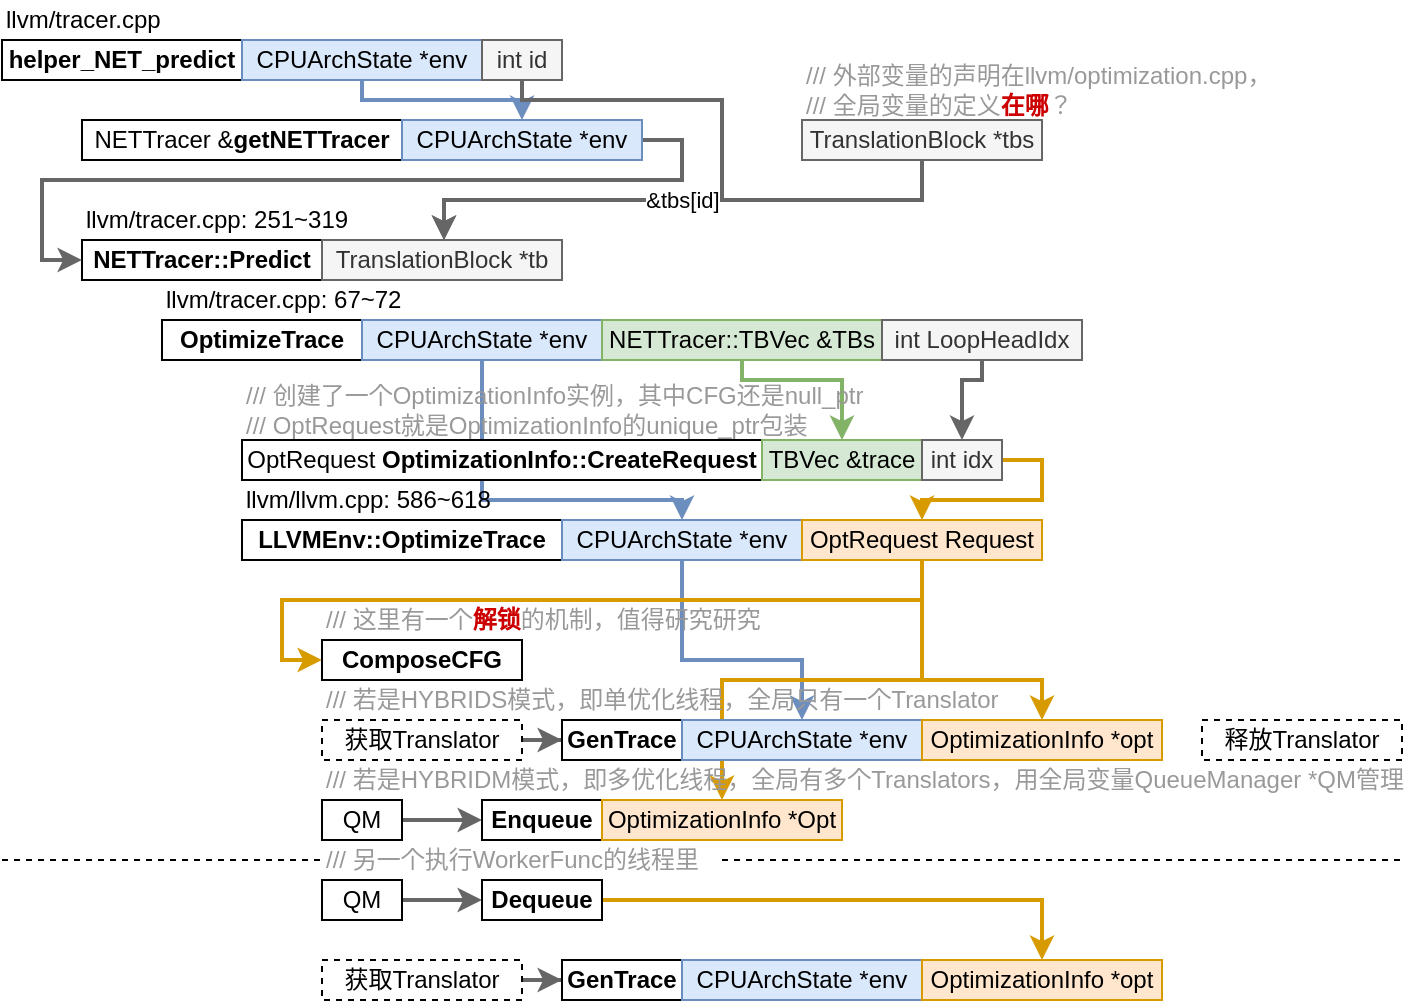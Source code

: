 <mxfile version="12.3.2" type="device" pages="1">
  <diagram id="BRax3NyrHRGOQMMGjmTq" name="Page-1">
    <mxGraphModel dx="653" dy="403" grid="1" gridSize="10" guides="0" tooltips="1" connect="1" arrows="1" fold="1" page="1" pageScale="1" pageWidth="827" pageHeight="1169" math="0" shadow="0">
      <root>
        <mxCell id="0"/>
        <mxCell id="1" parent="0"/>
        <mxCell id="2AWZhnWp915Htrv36RSN-1" value="&lt;b&gt;LLVMEnv::OptimizeTrace&lt;/b&gt;" style="rounded=0;whiteSpace=wrap;html=1;" parent="1" vertex="1">
          <mxGeometry x="200" y="340" width="160" height="20" as="geometry"/>
        </mxCell>
        <mxCell id="frwAcgmgxpj_-dW1EdSF-11" style="edgeStyle=orthogonalEdgeStyle;rounded=0;orthogonalLoop=1;jettySize=auto;html=1;strokeWidth=2;fillColor=#dae8fc;strokeColor=#6c8ebf;" parent="1" source="2AWZhnWp915Htrv36RSN-3" target="frwAcgmgxpj_-dW1EdSF-9" edge="1">
          <mxGeometry relative="1" as="geometry">
            <Array as="points">
              <mxPoint x="420" y="410"/>
              <mxPoint x="480" y="410"/>
            </Array>
          </mxGeometry>
        </mxCell>
        <mxCell id="2AWZhnWp915Htrv36RSN-3" value="CPUArchState *env" style="rounded=0;whiteSpace=wrap;html=1;fillColor=#dae8fc;strokeColor=#6c8ebf;" parent="1" vertex="1">
          <mxGeometry x="360" y="340" width="120" height="20" as="geometry"/>
        </mxCell>
        <mxCell id="frwAcgmgxpj_-dW1EdSF-2" style="edgeStyle=orthogonalEdgeStyle;rounded=0;orthogonalLoop=1;jettySize=auto;html=1;fillColor=#ffe6cc;strokeColor=#d79b00;strokeWidth=2;" parent="1" source="2AWZhnWp915Htrv36RSN-4" target="2AWZhnWp915Htrv36RSN-49" edge="1">
          <mxGeometry relative="1" as="geometry">
            <Array as="points">
              <mxPoint x="540" y="380"/>
              <mxPoint x="220" y="380"/>
              <mxPoint x="220" y="410"/>
            </Array>
          </mxGeometry>
        </mxCell>
        <mxCell id="frwAcgmgxpj_-dW1EdSF-12" style="edgeStyle=orthogonalEdgeStyle;rounded=0;orthogonalLoop=1;jettySize=auto;html=1;strokeWidth=2;fillColor=#ffe6cc;strokeColor=#d79b00;" parent="1" source="2AWZhnWp915Htrv36RSN-4" target="frwAcgmgxpj_-dW1EdSF-10" edge="1">
          <mxGeometry relative="1" as="geometry">
            <Array as="points">
              <mxPoint x="540" y="420"/>
              <mxPoint x="600" y="420"/>
            </Array>
          </mxGeometry>
        </mxCell>
        <mxCell id="frwAcgmgxpj_-dW1EdSF-27" style="edgeStyle=orthogonalEdgeStyle;rounded=0;orthogonalLoop=1;jettySize=auto;html=1;strokeWidth=2;fillColor=#ffe6cc;strokeColor=#d79b00;" parent="1" source="2AWZhnWp915Htrv36RSN-4" target="frwAcgmgxpj_-dW1EdSF-26" edge="1">
          <mxGeometry relative="1" as="geometry">
            <Array as="points">
              <mxPoint x="540" y="420"/>
              <mxPoint x="440" y="420"/>
            </Array>
          </mxGeometry>
        </mxCell>
        <mxCell id="2AWZhnWp915Htrv36RSN-4" value="OptRequest Request" style="rounded=0;whiteSpace=wrap;html=1;fillColor=#ffe6cc;strokeColor=#d79b00;" parent="1" vertex="1">
          <mxGeometry x="480" y="340" width="120" height="20" as="geometry"/>
        </mxCell>
        <mxCell id="2AWZhnWp915Htrv36RSN-7" value="&lt;b&gt;OptimizeTrace&lt;/b&gt;" style="rounded=0;whiteSpace=wrap;html=1;" parent="1" vertex="1">
          <mxGeometry x="160" y="240" width="100" height="20" as="geometry"/>
        </mxCell>
        <mxCell id="2AWZhnWp915Htrv36RSN-21" style="edgeStyle=orthogonalEdgeStyle;rounded=0;orthogonalLoop=1;jettySize=auto;html=1;strokeWidth=2;fillColor=#dae8fc;strokeColor=#6c8ebf;" parent="1" source="2AWZhnWp915Htrv36RSN-8" target="2AWZhnWp915Htrv36RSN-3" edge="1">
          <mxGeometry relative="1" as="geometry">
            <Array as="points">
              <mxPoint x="320" y="330"/>
              <mxPoint x="420" y="330"/>
            </Array>
          </mxGeometry>
        </mxCell>
        <mxCell id="2AWZhnWp915Htrv36RSN-8" value="CPUArchState *env" style="rounded=0;whiteSpace=wrap;html=1;fillColor=#dae8fc;strokeColor=#6c8ebf;" parent="1" vertex="1">
          <mxGeometry x="260" y="240" width="120" height="20" as="geometry"/>
        </mxCell>
        <mxCell id="2AWZhnWp915Htrv36RSN-16" style="edgeStyle=orthogonalEdgeStyle;rounded=0;orthogonalLoop=1;jettySize=auto;html=1;strokeWidth=2;fillColor=#d5e8d4;strokeColor=#82b366;" parent="1" source="2AWZhnWp915Htrv36RSN-9" target="2AWZhnWp915Htrv36RSN-12" edge="1">
          <mxGeometry relative="1" as="geometry">
            <Array as="points">
              <mxPoint x="450" y="270"/>
              <mxPoint x="500" y="270"/>
            </Array>
          </mxGeometry>
        </mxCell>
        <mxCell id="2AWZhnWp915Htrv36RSN-9" value="NETTracer::TBVec &amp;amp;TBs" style="rounded=0;whiteSpace=wrap;html=1;fillColor=#d5e8d4;strokeColor=#82b366;" parent="1" vertex="1">
          <mxGeometry x="380" y="240" width="140" height="20" as="geometry"/>
        </mxCell>
        <mxCell id="2AWZhnWp915Htrv36RSN-15" style="edgeStyle=orthogonalEdgeStyle;rounded=0;orthogonalLoop=1;jettySize=auto;html=1;strokeWidth=2;fillColor=#f5f5f5;strokeColor=#666666;" parent="1" source="2AWZhnWp915Htrv36RSN-10" target="2AWZhnWp915Htrv36RSN-13" edge="1">
          <mxGeometry relative="1" as="geometry">
            <Array as="points">
              <mxPoint x="570" y="270"/>
              <mxPoint x="560" y="270"/>
            </Array>
          </mxGeometry>
        </mxCell>
        <mxCell id="2AWZhnWp915Htrv36RSN-10" value="int LoopHeadIdx" style="rounded=0;whiteSpace=wrap;html=1;fillColor=#f5f5f5;strokeColor=#666666;fontColor=#333333;" parent="1" vertex="1">
          <mxGeometry x="520" y="240" width="100" height="20" as="geometry"/>
        </mxCell>
        <mxCell id="2AWZhnWp915Htrv36RSN-11" value="OptRequest &lt;b&gt;OptimizationInfo::CreateRequest&lt;/b&gt;" style="rounded=0;whiteSpace=wrap;html=1;" parent="1" vertex="1">
          <mxGeometry x="200" y="300" width="260" height="20" as="geometry"/>
        </mxCell>
        <mxCell id="2AWZhnWp915Htrv36RSN-12" value="TBVec &amp;amp;trace" style="rounded=0;whiteSpace=wrap;html=1;fillColor=#d5e8d4;strokeColor=#82b366;" parent="1" vertex="1">
          <mxGeometry x="460" y="300" width="80" height="20" as="geometry"/>
        </mxCell>
        <mxCell id="2AWZhnWp915Htrv36RSN-14" style="edgeStyle=orthogonalEdgeStyle;rounded=0;orthogonalLoop=1;jettySize=auto;html=1;strokeWidth=2;fillColor=#ffe6cc;strokeColor=#d79b00;" parent="1" source="2AWZhnWp915Htrv36RSN-13" target="2AWZhnWp915Htrv36RSN-4" edge="1">
          <mxGeometry relative="1" as="geometry">
            <Array as="points">
              <mxPoint x="600" y="310"/>
              <mxPoint x="600" y="330"/>
              <mxPoint x="540" y="330"/>
            </Array>
          </mxGeometry>
        </mxCell>
        <mxCell id="2AWZhnWp915Htrv36RSN-13" value="int idx" style="rounded=0;whiteSpace=wrap;html=1;fillColor=#f5f5f5;strokeColor=#666666;fontColor=#333333;" parent="1" vertex="1">
          <mxGeometry x="540" y="300" width="40" height="20" as="geometry"/>
        </mxCell>
        <mxCell id="2AWZhnWp915Htrv36RSN-20" value="&lt;font color=&quot;#999999&quot;&gt;/// 创建了一个OptimizationInfo实例，其中CFG还是null_ptr &lt;br&gt;/// OptRequest就是OptimizationInfo的unique_ptr包装&lt;/font&gt;" style="text;html=1;align=left;verticalAlign=middle;resizable=0;points=[];;autosize=1;" parent="1" vertex="1">
          <mxGeometry x="200" y="270" width="320" height="30" as="geometry"/>
        </mxCell>
        <mxCell id="2AWZhnWp915Htrv36RSN-22" value="&lt;b&gt;NETTracer::Predict&lt;/b&gt;" style="rounded=0;whiteSpace=wrap;html=1;" parent="1" vertex="1">
          <mxGeometry x="120" y="200" width="120" height="20" as="geometry"/>
        </mxCell>
        <mxCell id="2AWZhnWp915Htrv36RSN-23" value="TranslationBlock *tb" style="rounded=0;whiteSpace=wrap;html=1;fillColor=#f5f5f5;strokeColor=#666666;fontColor=#333333;" parent="1" vertex="1">
          <mxGeometry x="240" y="200" width="120" height="20" as="geometry"/>
        </mxCell>
        <mxCell id="2AWZhnWp915Htrv36RSN-24" value="&lt;b&gt;helper_NET_predict&lt;/b&gt;" style="rounded=0;whiteSpace=wrap;html=1;" parent="1" vertex="1">
          <mxGeometry x="80" y="100" width="120" height="20" as="geometry"/>
        </mxCell>
        <mxCell id="2AWZhnWp915Htrv36RSN-28" value="llvm/tracer.cpp" style="text;html=1;align=left;verticalAlign=middle;resizable=0;points=[];;autosize=1;" parent="1" vertex="1">
          <mxGeometry x="80" y="80" width="90" height="20" as="geometry"/>
        </mxCell>
        <mxCell id="2AWZhnWp915Htrv36RSN-39" style="edgeStyle=orthogonalEdgeStyle;rounded=0;orthogonalLoop=1;jettySize=auto;html=1;strokeWidth=2;fillColor=#dae8fc;strokeColor=#6c8ebf;" parent="1" source="2AWZhnWp915Htrv36RSN-29" target="2AWZhnWp915Htrv36RSN-32" edge="1">
          <mxGeometry relative="1" as="geometry">
            <Array as="points">
              <mxPoint x="260" y="130"/>
              <mxPoint x="340" y="130"/>
            </Array>
          </mxGeometry>
        </mxCell>
        <mxCell id="2AWZhnWp915Htrv36RSN-29" value="CPUArchState *env" style="rounded=0;whiteSpace=wrap;html=1;fillColor=#dae8fc;strokeColor=#6c8ebf;" parent="1" vertex="1">
          <mxGeometry x="200" y="100" width="120" height="20" as="geometry"/>
        </mxCell>
        <mxCell id="2AWZhnWp915Htrv36RSN-37" style="edgeStyle=orthogonalEdgeStyle;rounded=0;orthogonalLoop=1;jettySize=auto;html=1;strokeWidth=2;fillColor=#f5f5f5;strokeColor=#666666;" parent="1" source="2AWZhnWp915Htrv36RSN-30" target="2AWZhnWp915Htrv36RSN-23" edge="1">
          <mxGeometry relative="1" as="geometry">
            <Array as="points">
              <mxPoint x="340" y="130"/>
              <mxPoint x="440" y="130"/>
              <mxPoint x="440" y="180"/>
              <mxPoint x="301" y="180"/>
            </Array>
          </mxGeometry>
        </mxCell>
        <mxCell id="2AWZhnWp915Htrv36RSN-30" value="int id" style="rounded=0;whiteSpace=wrap;html=1;fillColor=#f5f5f5;strokeColor=#666666;fontColor=#333333;" parent="1" vertex="1">
          <mxGeometry x="320" y="100" width="40" height="20" as="geometry"/>
        </mxCell>
        <mxCell id="2AWZhnWp915Htrv36RSN-31" value="NETTracer &amp;amp;&lt;b&gt;getNETTracer&lt;/b&gt;" style="rounded=0;whiteSpace=wrap;html=1;" parent="1" vertex="1">
          <mxGeometry x="120" y="140" width="160" height="20" as="geometry"/>
        </mxCell>
        <mxCell id="2AWZhnWp915Htrv36RSN-34" style="edgeStyle=orthogonalEdgeStyle;rounded=0;orthogonalLoop=1;jettySize=auto;html=1;strokeWidth=2;fillColor=#f5f5f5;strokeColor=#666666;" parent="1" source="2AWZhnWp915Htrv36RSN-32" target="2AWZhnWp915Htrv36RSN-22" edge="1">
          <mxGeometry relative="1" as="geometry">
            <Array as="points">
              <mxPoint x="420" y="150"/>
              <mxPoint x="420" y="170"/>
              <mxPoint x="100" y="170"/>
              <mxPoint x="100" y="210"/>
            </Array>
          </mxGeometry>
        </mxCell>
        <mxCell id="2AWZhnWp915Htrv36RSN-32" value="CPUArchState *env" style="rounded=0;whiteSpace=wrap;html=1;fillColor=#dae8fc;strokeColor=#6c8ebf;" parent="1" vertex="1">
          <mxGeometry x="280" y="140" width="120" height="20" as="geometry"/>
        </mxCell>
        <mxCell id="2AWZhnWp915Htrv36RSN-38" value="&amp;amp;tbs[id]" style="edgeStyle=orthogonalEdgeStyle;rounded=0;orthogonalLoop=1;jettySize=auto;html=1;strokeWidth=2;fillColor=#f5f5f5;strokeColor=#666666;" parent="1" source="2AWZhnWp915Htrv36RSN-35" target="2AWZhnWp915Htrv36RSN-23" edge="1">
          <mxGeometry x="0.007" relative="1" as="geometry">
            <Array as="points">
              <mxPoint x="540" y="180"/>
              <mxPoint x="301" y="180"/>
            </Array>
            <mxPoint as="offset"/>
          </mxGeometry>
        </mxCell>
        <mxCell id="2AWZhnWp915Htrv36RSN-35" value="TranslationBlock *tbs" style="rounded=0;whiteSpace=wrap;html=1;fillColor=#f5f5f5;strokeColor=#666666;fontColor=#333333;" parent="1" vertex="1">
          <mxGeometry x="480" y="140" width="120" height="20" as="geometry"/>
        </mxCell>
        <mxCell id="2AWZhnWp915Htrv36RSN-36" value="&lt;font color=&quot;#999999&quot;&gt;/// 外部变量的声明在llvm/optimization.cpp，&lt;/font&gt;&lt;br&gt;&lt;font color=&quot;#999999&quot;&gt;/// 全局变量的定义&lt;/font&gt;&lt;b&gt;&lt;font color=&quot;#cc0000&quot;&gt;在哪&lt;/font&gt;&lt;/b&gt;&lt;font color=&quot;#999999&quot;&gt;？&lt;/font&gt;" style="text;html=1;align=left;verticalAlign=middle;resizable=0;points=[];;autosize=1;" parent="1" vertex="1">
          <mxGeometry x="480" y="110" width="250" height="30" as="geometry"/>
        </mxCell>
        <mxCell id="2AWZhnWp915Htrv36RSN-40" value="llvm/tracer.cpp: 251~319" style="text;html=1;align=left;verticalAlign=middle;resizable=0;points=[];;autosize=1;" parent="1" vertex="1">
          <mxGeometry x="120" y="180" width="150" height="20" as="geometry"/>
        </mxCell>
        <mxCell id="2AWZhnWp915Htrv36RSN-43" value="llvm/tracer.cpp: 67~72" style="text;html=1;align=left;verticalAlign=middle;resizable=0;points=[];;autosize=1;" parent="1" vertex="1">
          <mxGeometry x="160" y="220" width="130" height="20" as="geometry"/>
        </mxCell>
        <mxCell id="2AWZhnWp915Htrv36RSN-46" value="llvm/llvm.cpp: 586~618" style="text;html=1;align=left;verticalAlign=middle;resizable=0;points=[];;autosize=1;" parent="1" vertex="1">
          <mxGeometry x="200" y="320" width="140" height="20" as="geometry"/>
        </mxCell>
        <mxCell id="2AWZhnWp915Htrv36RSN-49" value="&lt;b&gt;ComposeCFG&lt;/b&gt;" style="rounded=0;whiteSpace=wrap;html=1;" parent="1" vertex="1">
          <mxGeometry x="240" y="400" width="100" height="20" as="geometry"/>
        </mxCell>
        <mxCell id="frwAcgmgxpj_-dW1EdSF-1" value="&lt;font color=&quot;#999999&quot;&gt;/// 这里有一个&lt;/font&gt;&lt;font color=&quot;#cc0000&quot;&gt;&lt;b&gt;解锁&lt;/b&gt;&lt;/font&gt;&lt;font color=&quot;#999999&quot;&gt;的机制，值得研究研究&lt;/font&gt;" style="text;html=1;align=left;verticalAlign=middle;resizable=0;points=[];;autosize=1;" parent="1" vertex="1">
          <mxGeometry x="240" y="380" width="230" height="20" as="geometry"/>
        </mxCell>
        <mxCell id="frwAcgmgxpj_-dW1EdSF-18" style="edgeStyle=orthogonalEdgeStyle;rounded=0;orthogonalLoop=1;jettySize=auto;html=1;strokeWidth=2;fillColor=#f5f5f5;strokeColor=#666666;" parent="1" source="frwAcgmgxpj_-dW1EdSF-20" target="frwAcgmgxpj_-dW1EdSF-8" edge="1">
          <mxGeometry relative="1" as="geometry">
            <mxPoint x="340" y="450" as="sourcePoint"/>
          </mxGeometry>
        </mxCell>
        <mxCell id="frwAcgmgxpj_-dW1EdSF-8" value="&lt;b&gt;GenTrace&lt;/b&gt;" style="rounded=0;whiteSpace=wrap;html=1;" parent="1" vertex="1">
          <mxGeometry x="360" y="440" width="60" height="20" as="geometry"/>
        </mxCell>
        <mxCell id="frwAcgmgxpj_-dW1EdSF-9" value="CPUArchState *env" style="rounded=0;whiteSpace=wrap;html=1;fillColor=#dae8fc;strokeColor=#6c8ebf;" parent="1" vertex="1">
          <mxGeometry x="420" y="440" width="120" height="20" as="geometry"/>
        </mxCell>
        <mxCell id="frwAcgmgxpj_-dW1EdSF-10" value="OptimizationInfo *opt" style="rounded=0;whiteSpace=wrap;html=1;fillColor=#ffe6cc;strokeColor=#d79b00;" parent="1" vertex="1">
          <mxGeometry x="540" y="440" width="120" height="20" as="geometry"/>
        </mxCell>
        <mxCell id="frwAcgmgxpj_-dW1EdSF-20" value="获取Translator" style="rounded=0;whiteSpace=wrap;html=1;dashed=1;" parent="1" vertex="1">
          <mxGeometry x="240" y="440" width="100" height="20" as="geometry"/>
        </mxCell>
        <mxCell id="frwAcgmgxpj_-dW1EdSF-21" value="释放Translator" style="rounded=0;whiteSpace=wrap;html=1;dashed=1;" parent="1" vertex="1">
          <mxGeometry x="680" y="440" width="100" height="20" as="geometry"/>
        </mxCell>
        <mxCell id="frwAcgmgxpj_-dW1EdSF-22" value="&lt;font color=&quot;#999999&quot;&gt;/// 若是HYBRIDS模式，即单优化线程，全局只有一个Translator&lt;/font&gt;" style="text;html=1;align=left;verticalAlign=middle;resizable=0;points=[];;autosize=1;" parent="1" vertex="1">
          <mxGeometry x="240" y="420" width="350" height="20" as="geometry"/>
        </mxCell>
        <mxCell id="frwAcgmgxpj_-dW1EdSF-23" value="&lt;font color=&quot;#999999&quot;&gt;/// 若是HYBRIDM模式，即多优化线程，全局有多个Translators，用全局变量QueueManager *QM管理&lt;/font&gt;" style="text;html=1;align=left;verticalAlign=middle;resizable=0;points=[];;autosize=1;" parent="1" vertex="1">
          <mxGeometry x="240" y="460" width="550" height="20" as="geometry"/>
        </mxCell>
        <mxCell id="frwAcgmgxpj_-dW1EdSF-28" style="edgeStyle=orthogonalEdgeStyle;rounded=0;orthogonalLoop=1;jettySize=auto;html=1;strokeWidth=2;fillColor=#f5f5f5;strokeColor=#666666;" parent="1" source="frwAcgmgxpj_-dW1EdSF-24" target="frwAcgmgxpj_-dW1EdSF-25" edge="1">
          <mxGeometry relative="1" as="geometry"/>
        </mxCell>
        <mxCell id="frwAcgmgxpj_-dW1EdSF-24" value="QM" style="rounded=0;whiteSpace=wrap;html=1;" parent="1" vertex="1">
          <mxGeometry x="240" y="480" width="40" height="20" as="geometry"/>
        </mxCell>
        <mxCell id="frwAcgmgxpj_-dW1EdSF-25" value="&lt;b&gt;Enqueue&lt;/b&gt;" style="rounded=0;whiteSpace=wrap;html=1;" parent="1" vertex="1">
          <mxGeometry x="320" y="480" width="60" height="20" as="geometry"/>
        </mxCell>
        <mxCell id="frwAcgmgxpj_-dW1EdSF-26" value="OptimizationInfo *Opt" style="rounded=0;whiteSpace=wrap;html=1;fillColor=#ffe6cc;strokeColor=#d79b00;" parent="1" vertex="1">
          <mxGeometry x="380" y="480" width="120" height="20" as="geometry"/>
        </mxCell>
        <mxCell id="OsMLntPms0NgSk8r0IKj-1" value="" style="endArrow=none;dashed=1;html=1;" edge="1" parent="1" source="OsMLntPms0NgSk8r0IKj-2">
          <mxGeometry width="50" height="50" relative="1" as="geometry">
            <mxPoint x="80" y="510" as="sourcePoint"/>
            <mxPoint x="780" y="510" as="targetPoint"/>
          </mxGeometry>
        </mxCell>
        <mxCell id="OsMLntPms0NgSk8r0IKj-2" value="&lt;font color=&quot;#999999&quot;&gt;/// 另一个执行WorkerFunc的线程里&lt;/font&gt;" style="text;html=1;align=left;verticalAlign=middle;resizable=0;points=[];;autosize=1;" vertex="1" parent="1">
          <mxGeometry x="240" y="500" width="200" height="20" as="geometry"/>
        </mxCell>
        <mxCell id="OsMLntPms0NgSk8r0IKj-3" value="" style="endArrow=none;dashed=1;html=1;" edge="1" parent="1" target="OsMLntPms0NgSk8r0IKj-2">
          <mxGeometry width="50" height="50" relative="1" as="geometry">
            <mxPoint x="80" y="510" as="sourcePoint"/>
            <mxPoint x="780" y="510" as="targetPoint"/>
          </mxGeometry>
        </mxCell>
        <mxCell id="OsMLntPms0NgSk8r0IKj-4" style="edgeStyle=orthogonalEdgeStyle;rounded=0;orthogonalLoop=1;jettySize=auto;html=1;strokeWidth=2;fillColor=#f5f5f5;strokeColor=#666666;" edge="1" source="OsMLntPms0NgSk8r0IKj-5" target="OsMLntPms0NgSk8r0IKj-6" parent="1">
          <mxGeometry relative="1" as="geometry"/>
        </mxCell>
        <mxCell id="OsMLntPms0NgSk8r0IKj-5" value="QM" style="rounded=0;whiteSpace=wrap;html=1;" vertex="1" parent="1">
          <mxGeometry x="240" y="520" width="40" height="20" as="geometry"/>
        </mxCell>
        <mxCell id="OsMLntPms0NgSk8r0IKj-13" style="edgeStyle=orthogonalEdgeStyle;rounded=0;orthogonalLoop=1;jettySize=auto;html=1;strokeWidth=2;fillColor=#ffe6cc;strokeColor=#d79b00;" edge="1" parent="1" source="OsMLntPms0NgSk8r0IKj-6" target="OsMLntPms0NgSk8r0IKj-11">
          <mxGeometry relative="1" as="geometry"/>
        </mxCell>
        <mxCell id="OsMLntPms0NgSk8r0IKj-6" value="&lt;b&gt;Dequeue&lt;/b&gt;" style="rounded=0;whiteSpace=wrap;html=1;" vertex="1" parent="1">
          <mxGeometry x="320" y="520" width="60" height="20" as="geometry"/>
        </mxCell>
        <mxCell id="OsMLntPms0NgSk8r0IKj-8" style="edgeStyle=orthogonalEdgeStyle;rounded=0;orthogonalLoop=1;jettySize=auto;html=1;strokeWidth=2;fillColor=#f5f5f5;strokeColor=#666666;" edge="1" source="OsMLntPms0NgSk8r0IKj-12" target="OsMLntPms0NgSk8r0IKj-9" parent="1">
          <mxGeometry relative="1" as="geometry">
            <mxPoint x="340" y="570" as="sourcePoint"/>
          </mxGeometry>
        </mxCell>
        <mxCell id="OsMLntPms0NgSk8r0IKj-9" value="&lt;b&gt;GenTrace&lt;/b&gt;" style="rounded=0;whiteSpace=wrap;html=1;" vertex="1" parent="1">
          <mxGeometry x="360" y="560" width="60" height="20" as="geometry"/>
        </mxCell>
        <mxCell id="OsMLntPms0NgSk8r0IKj-10" value="CPUArchState *env" style="rounded=0;whiteSpace=wrap;html=1;fillColor=#dae8fc;strokeColor=#6c8ebf;" vertex="1" parent="1">
          <mxGeometry x="420" y="560" width="120" height="20" as="geometry"/>
        </mxCell>
        <mxCell id="OsMLntPms0NgSk8r0IKj-11" value="OptimizationInfo *opt" style="rounded=0;whiteSpace=wrap;html=1;fillColor=#ffe6cc;strokeColor=#d79b00;" vertex="1" parent="1">
          <mxGeometry x="540" y="560" width="120" height="20" as="geometry"/>
        </mxCell>
        <mxCell id="OsMLntPms0NgSk8r0IKj-12" value="获取Translator" style="rounded=0;whiteSpace=wrap;html=1;dashed=1;" vertex="1" parent="1">
          <mxGeometry x="240" y="560" width="100" height="20" as="geometry"/>
        </mxCell>
      </root>
    </mxGraphModel>
  </diagram>
</mxfile>

